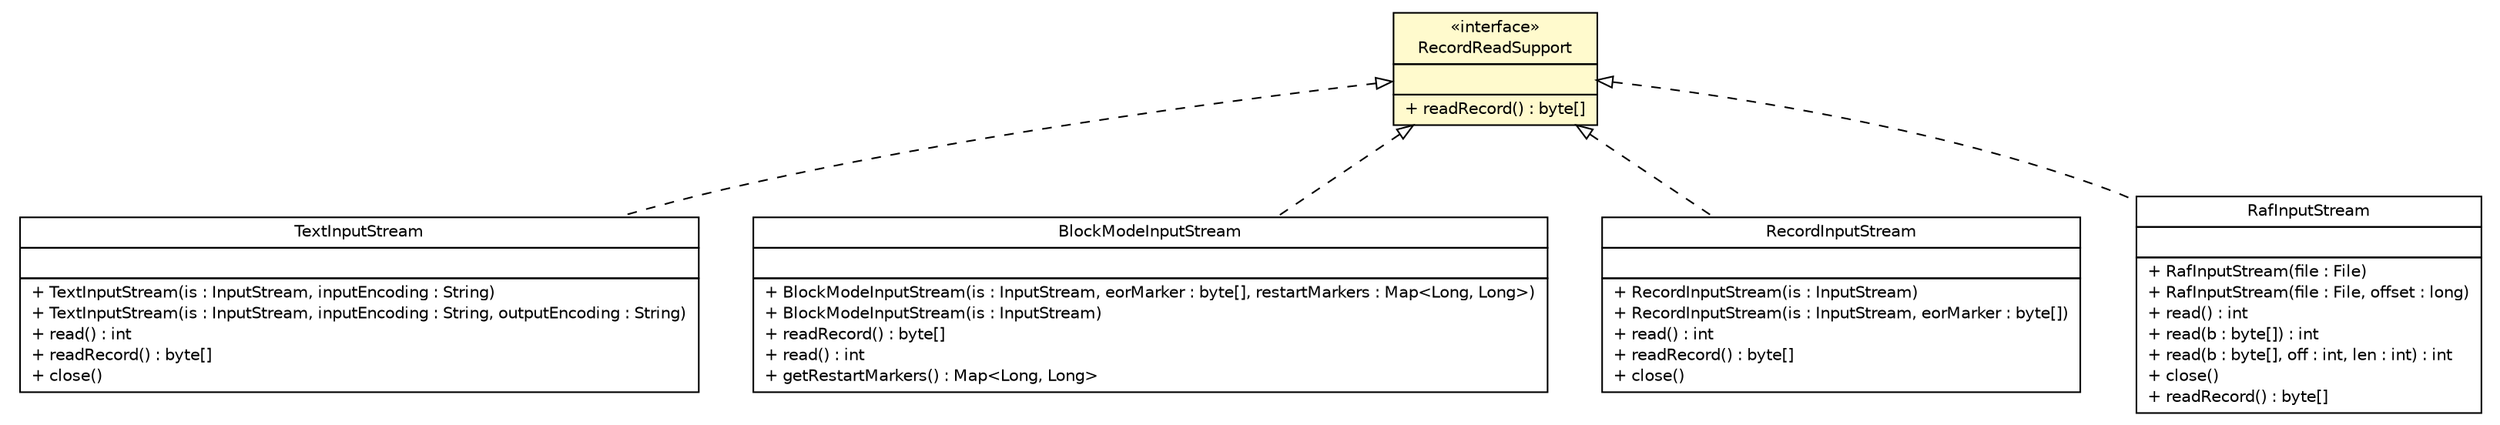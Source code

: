 #!/usr/local/bin/dot
#
# Class diagram 
# Generated by UMLGraph version 5.1 (http://www.umlgraph.org/)
#

digraph G {
	edge [fontname="Helvetica",fontsize=10,labelfontname="Helvetica",labelfontsize=10];
	node [fontname="Helvetica",fontsize=10,shape=plaintext];
	nodesep=0.25;
	ranksep=0.5;
	// com.apporiented.hermesftp.streams.TextInputStream
	c7126 [label=<<table title="com.apporiented.hermesftp.streams.TextInputStream" border="0" cellborder="1" cellspacing="0" cellpadding="2" port="p" href="./TextInputStream.html">
		<tr><td><table border="0" cellspacing="0" cellpadding="1">
<tr><td align="center" balign="center"> TextInputStream </td></tr>
		</table></td></tr>
		<tr><td><table border="0" cellspacing="0" cellpadding="1">
<tr><td align="left" balign="left">  </td></tr>
		</table></td></tr>
		<tr><td><table border="0" cellspacing="0" cellpadding="1">
<tr><td align="left" balign="left"> + TextInputStream(is : InputStream, inputEncoding : String) </td></tr>
<tr><td align="left" balign="left"> + TextInputStream(is : InputStream, inputEncoding : String, outputEncoding : String) </td></tr>
<tr><td align="left" balign="left"> + read() : int </td></tr>
<tr><td align="left" balign="left"> + readRecord() : byte[] </td></tr>
<tr><td align="left" balign="left"> + close() </td></tr>
		</table></td></tr>
		</table>>, fontname="Helvetica", fontcolor="black", fontsize=10.0];
	// com.apporiented.hermesftp.streams.BlockModeInputStream
	c7128 [label=<<table title="com.apporiented.hermesftp.streams.BlockModeInputStream" border="0" cellborder="1" cellspacing="0" cellpadding="2" port="p" href="./BlockModeInputStream.html">
		<tr><td><table border="0" cellspacing="0" cellpadding="1">
<tr><td align="center" balign="center"> BlockModeInputStream </td></tr>
		</table></td></tr>
		<tr><td><table border="0" cellspacing="0" cellpadding="1">
<tr><td align="left" balign="left">  </td></tr>
		</table></td></tr>
		<tr><td><table border="0" cellspacing="0" cellpadding="1">
<tr><td align="left" balign="left"> + BlockModeInputStream(is : InputStream, eorMarker : byte[], restartMarkers : Map&lt;Long, Long&gt;) </td></tr>
<tr><td align="left" balign="left"> + BlockModeInputStream(is : InputStream) </td></tr>
<tr><td align="left" balign="left"> + readRecord() : byte[] </td></tr>
<tr><td align="left" balign="left"> + read() : int </td></tr>
<tr><td align="left" balign="left"> + getRestartMarkers() : Map&lt;Long, Long&gt; </td></tr>
		</table></td></tr>
		</table>>, fontname="Helvetica", fontcolor="black", fontsize=10.0];
	// com.apporiented.hermesftp.streams.RecordInputStream
	c7129 [label=<<table title="com.apporiented.hermesftp.streams.RecordInputStream" border="0" cellborder="1" cellspacing="0" cellpadding="2" port="p" href="./RecordInputStream.html">
		<tr><td><table border="0" cellspacing="0" cellpadding="1">
<tr><td align="center" balign="center"> RecordInputStream </td></tr>
		</table></td></tr>
		<tr><td><table border="0" cellspacing="0" cellpadding="1">
<tr><td align="left" balign="left">  </td></tr>
		</table></td></tr>
		<tr><td><table border="0" cellspacing="0" cellpadding="1">
<tr><td align="left" balign="left"> + RecordInputStream(is : InputStream) </td></tr>
<tr><td align="left" balign="left"> + RecordInputStream(is : InputStream, eorMarker : byte[]) </td></tr>
<tr><td align="left" balign="left"> + read() : int </td></tr>
<tr><td align="left" balign="left"> + readRecord() : byte[] </td></tr>
<tr><td align="left" balign="left"> + close() </td></tr>
		</table></td></tr>
		</table>>, fontname="Helvetica", fontcolor="black", fontsize=10.0];
	// com.apporiented.hermesftp.streams.RafInputStream
	c7131 [label=<<table title="com.apporiented.hermesftp.streams.RafInputStream" border="0" cellborder="1" cellspacing="0" cellpadding="2" port="p" href="./RafInputStream.html">
		<tr><td><table border="0" cellspacing="0" cellpadding="1">
<tr><td align="center" balign="center"> RafInputStream </td></tr>
		</table></td></tr>
		<tr><td><table border="0" cellspacing="0" cellpadding="1">
<tr><td align="left" balign="left">  </td></tr>
		</table></td></tr>
		<tr><td><table border="0" cellspacing="0" cellpadding="1">
<tr><td align="left" balign="left"> + RafInputStream(file : File) </td></tr>
<tr><td align="left" balign="left"> + RafInputStream(file : File, offset : long) </td></tr>
<tr><td align="left" balign="left"> + read() : int </td></tr>
<tr><td align="left" balign="left"> + read(b : byte[]) : int </td></tr>
<tr><td align="left" balign="left"> + read(b : byte[], off : int, len : int) : int </td></tr>
<tr><td align="left" balign="left"> + close() </td></tr>
<tr><td align="left" balign="left"> + readRecord() : byte[] </td></tr>
		</table></td></tr>
		</table>>, fontname="Helvetica", fontcolor="black", fontsize=10.0];
	// com.apporiented.hermesftp.streams.RecordReadSupport
	c7134 [label=<<table title="com.apporiented.hermesftp.streams.RecordReadSupport" border="0" cellborder="1" cellspacing="0" cellpadding="2" port="p" bgcolor="lemonChiffon" href="./RecordReadSupport.html">
		<tr><td><table border="0" cellspacing="0" cellpadding="1">
<tr><td align="center" balign="center"> &#171;interface&#187; </td></tr>
<tr><td align="center" balign="center"> RecordReadSupport </td></tr>
		</table></td></tr>
		<tr><td><table border="0" cellspacing="0" cellpadding="1">
<tr><td align="left" balign="left">  </td></tr>
		</table></td></tr>
		<tr><td><table border="0" cellspacing="0" cellpadding="1">
<tr><td align="left" balign="left"> + readRecord() : byte[] </td></tr>
		</table></td></tr>
		</table>>, fontname="Helvetica", fontcolor="black", fontsize=10.0];
	//com.apporiented.hermesftp.streams.TextInputStream implements com.apporiented.hermesftp.streams.RecordReadSupport
	c7134:p -> c7126:p [dir=back,arrowtail=empty,style=dashed];
	//com.apporiented.hermesftp.streams.BlockModeInputStream implements com.apporiented.hermesftp.streams.RecordReadSupport
	c7134:p -> c7128:p [dir=back,arrowtail=empty,style=dashed];
	//com.apporiented.hermesftp.streams.RecordInputStream implements com.apporiented.hermesftp.streams.RecordReadSupport
	c7134:p -> c7129:p [dir=back,arrowtail=empty,style=dashed];
	//com.apporiented.hermesftp.streams.RafInputStream implements com.apporiented.hermesftp.streams.RecordReadSupport
	c7134:p -> c7131:p [dir=back,arrowtail=empty,style=dashed];
}

